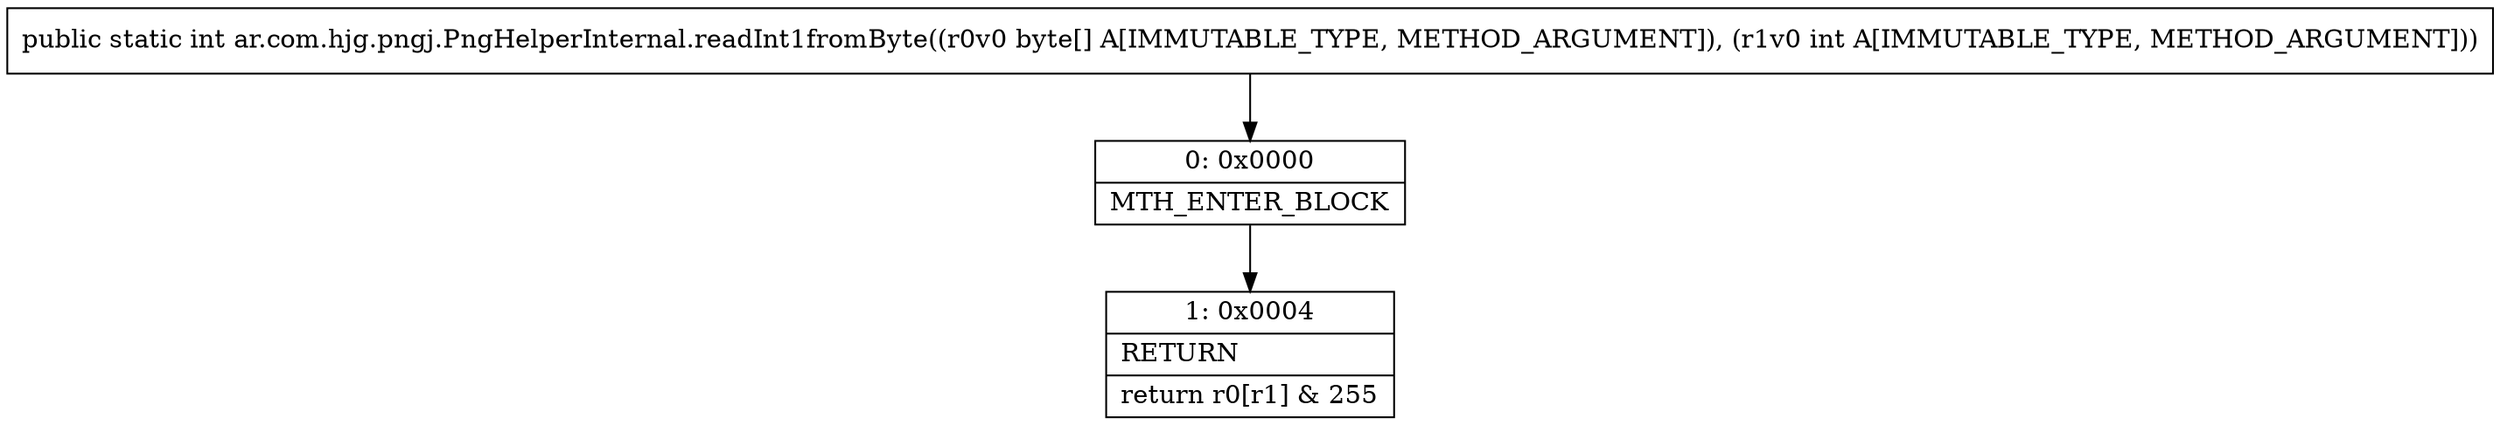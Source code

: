 digraph "CFG forar.com.hjg.pngj.PngHelperInternal.readInt1fromByte([BI)I" {
Node_0 [shape=record,label="{0\:\ 0x0000|MTH_ENTER_BLOCK\l}"];
Node_1 [shape=record,label="{1\:\ 0x0004|RETURN\l|return r0[r1] & 255\l}"];
MethodNode[shape=record,label="{public static int ar.com.hjg.pngj.PngHelperInternal.readInt1fromByte((r0v0 byte[] A[IMMUTABLE_TYPE, METHOD_ARGUMENT]), (r1v0 int A[IMMUTABLE_TYPE, METHOD_ARGUMENT])) }"];
MethodNode -> Node_0;
Node_0 -> Node_1;
}

